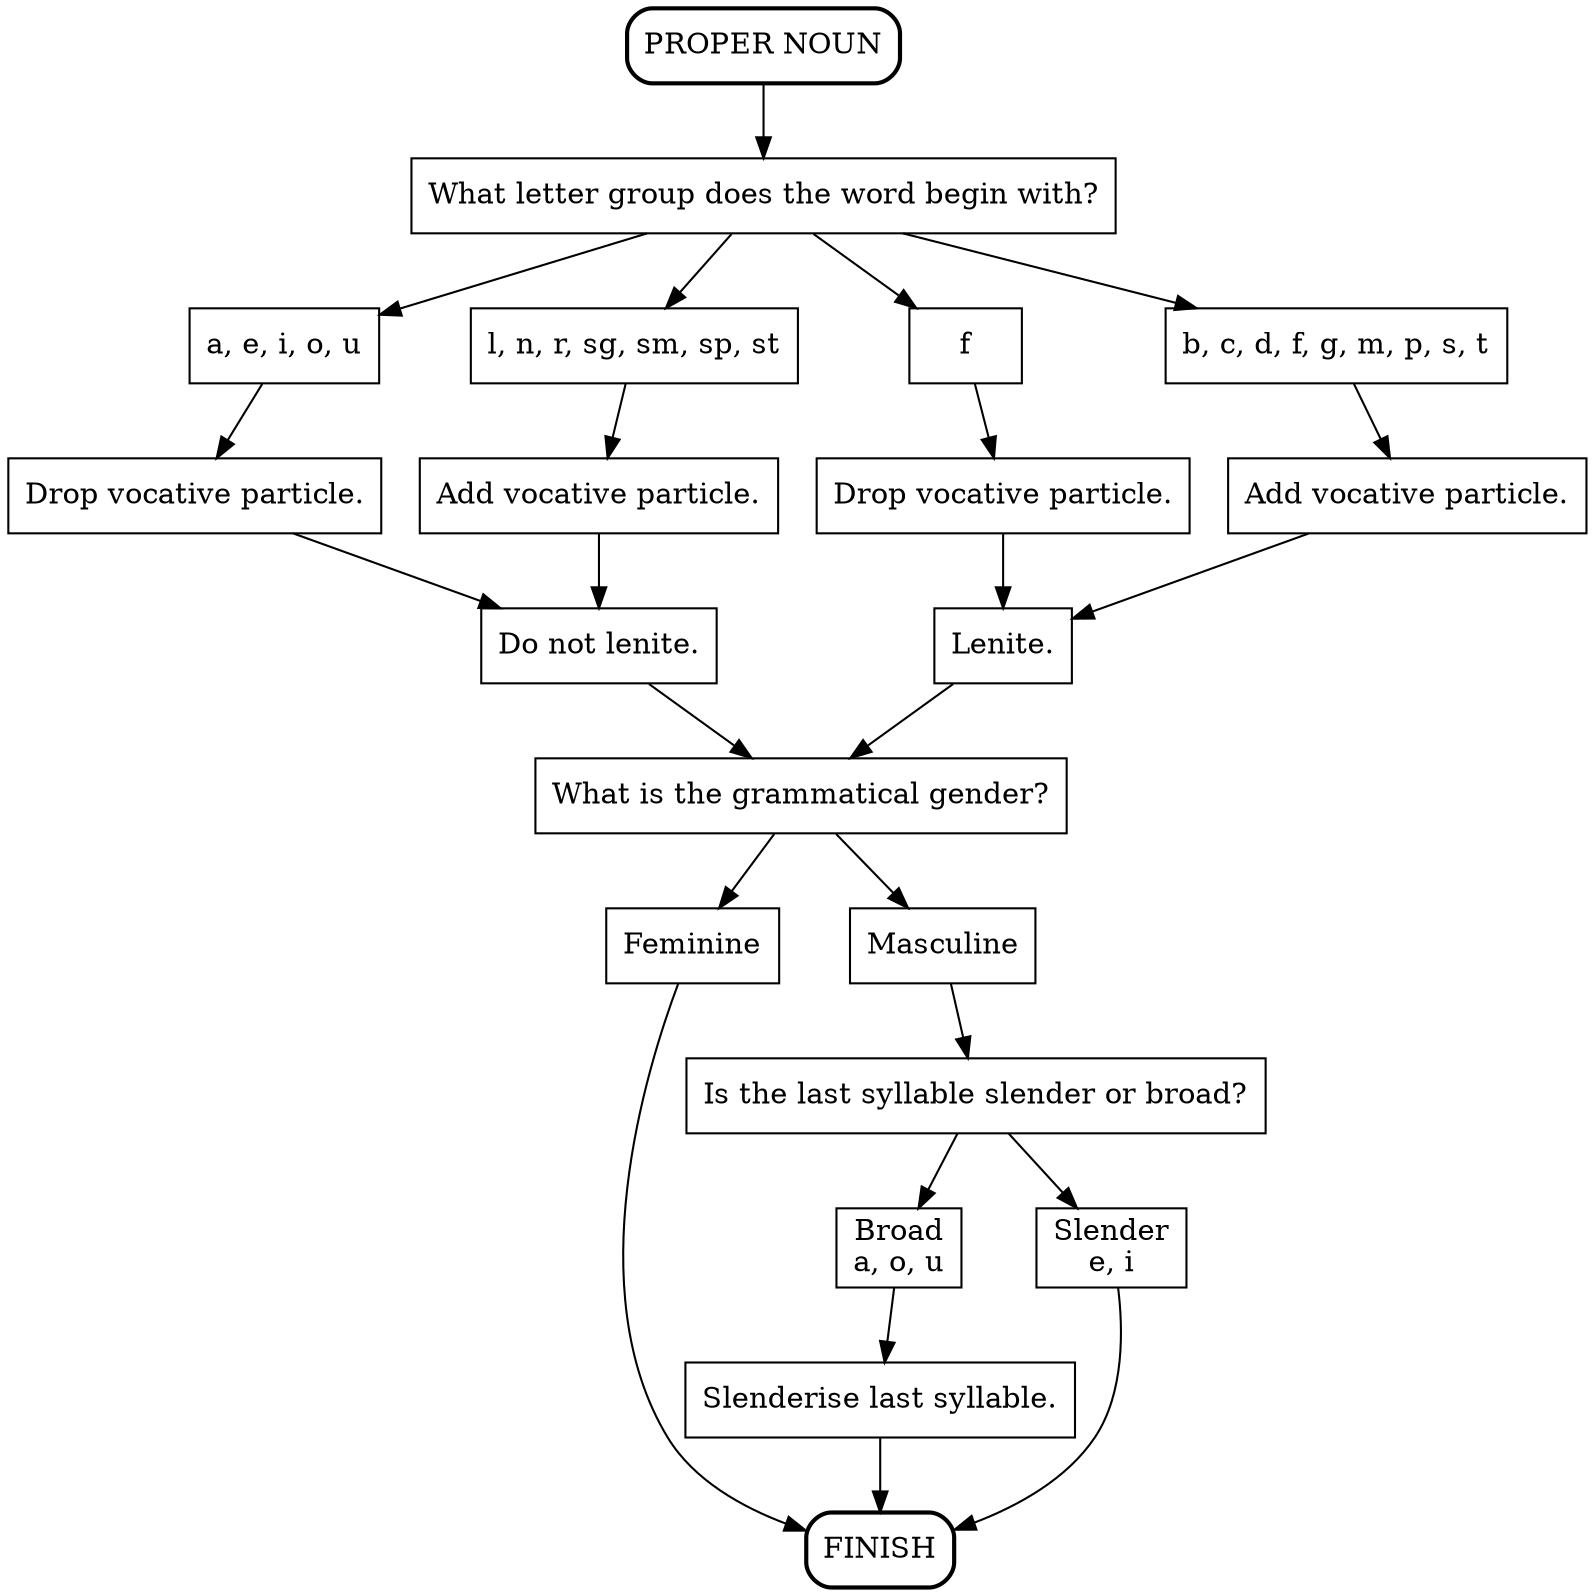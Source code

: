 digraph vocative_case {
	node [shape = box];
	/* nodes */
	START				[label="PROPER NOUN", style="rounded, bold"];
	first_letter		[label="What letter group does the word begin with?"];
	vowel_group			[label="a, e, i, o, u"];
	f_group				[label="f"];
	lenition_group		[label="b, c, d, f, g, m, p, s, t"];
	non_lenition_group	[label="l, n, r, sg, sm, sp, st"];
	do_not_lenite		[label="Do not lenite."];
	lenite				[label="Lenite."];
	add_particle_1	    [label="Add vocative particle."];
	add_particle_2	    [label="Add vocative particle."];
	drop_particle_1		[label="Drop vocative particle."];
	drop_particle_2		[label="Drop vocative particle."];
	gender				[label="What is the grammatical gender?"];
	feminine			[label="Feminine"];
	masculine			[label="Masculine"];
	last_syllable		[label="Is the last syllable slender or broad?"];
	slender				[label="Slender\ne, i"];
	broad				[label="Broad\na, o, u"];
	slenderise			[label="Slenderise last syllable."];
	FINISH			    [label="FINISH", style="rounded, bold"];
	/* graph */
	START -> first_letter;
	first_letter -> vowel_group;
	first_letter -> f_group;
	first_letter -> lenition_group;
	first_letter -> non_lenition_group;
	vowel_group -> drop_particle_1;
	f_group -> drop_particle_2;
	lenition_group -> add_particle_1;
	non_lenition_group -> add_particle_2;
	drop_particle_1 -> do_not_lenite;
	drop_particle_2 -> lenite;
	add_particle_1 -> lenite;
	add_particle_2 -> do_not_lenite;
	lenite -> gender;
	do_not_lenite -> gender;
	gender -> feminine;
	feminine -> FINISH;
	gender -> masculine;
	masculine -> last_syllable;
	last_syllable -> slender;
	last_syllable -> broad;
	slender -> FINISH;
	broad -> slenderise;
	slenderise -> FINISH;
	/* layout */
	{rank=same; feminine, masculine}
	{rank=same; slender, broad}
}
